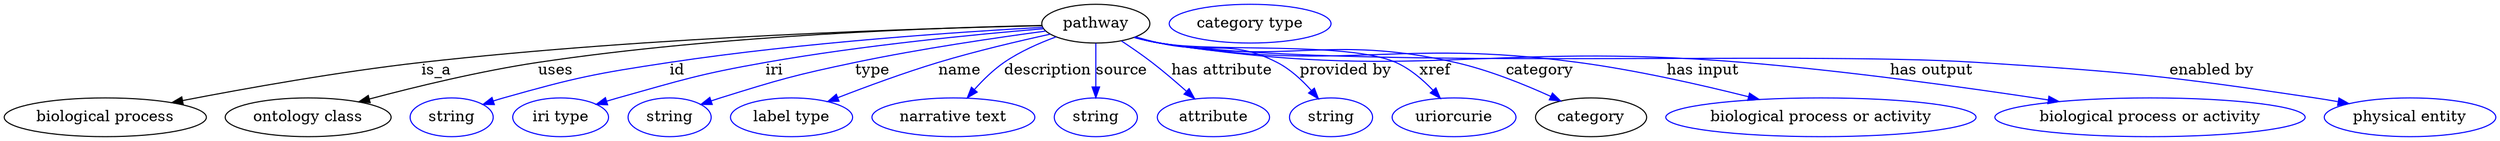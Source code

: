 digraph {
	graph [bb="0,0,2306.9,123"];
	node [label="\N"];
	pathway	[height=0.5,
		label=pathway,
		pos="1011.6,105",
		width=1.3902];
	"biological process"	[height=0.5,
		pos="93.592,18",
		width=2.5998];
	pathway -> "biological process"	[label=is_a,
		lp="400.59,61.5",
		pos="e,155.32,31.625 961.61,103.12 855.41,100.82 599.6,93.061 386.59,69 310.61,60.417 224.42,45.019 165.3,33.57"];
	"ontology class"	[height=0.5,
		pos="281.59,18",
		width=2.1304];
	pathway -> "ontology class"	[label=uses,
		lp="512.09,61.5",
		pos="e,328.76,32.344 961.49,103.29 868.95,101.38 665.2,94.395 495.59,69 441.68,60.928 381.29,46.293 338.45,34.934"];
	id	[color=blue,
		height=0.5,
		label=string,
		pos="414.59,18",
		width=1.0652];
	pathway -> id	[color=blue,
		label=id,
		lp="624.59,61.5",
		pos="e,443.59,29.954 962.22,101.54 887.38,97.376 740.85,87.526 617.59,69 547.94,58.531 530.38,55.131 462.59,36 459.49,35.124 456.29,34.151 \
453.09,33.129",
		style=solid];
	iri	[color=blue,
		height=0.5,
		label="iri type",
		pos="515.59,18",
		width=1.2277];
	pathway -> iri	[color=blue,
		label=iri,
		lp="713.59,61.5",
		pos="e,548.9,29.87 963.09,100.32 902.53,95.306 795.88,85.053 705.59,69 644.35,58.112 629.51,52.681 569.59,36 566.02,35.006 562.33,33.935 \
558.63,32.833",
		style=solid];
	type	[color=blue,
		height=0.5,
		label=string,
		pos="616.59,18",
		width=1.0652];
	pathway -> type	[color=blue,
		label=type,
		lp="804.59,61.5",
		pos="e,645.54,29.926 965.21,98.132 919.93,92.071 849.19,81.72 788.59,69 732.36,57.197 718.44,53.122 663.59,36 660.84,35.139 658,34.215 \
655.16,33.259",
		style=solid];
	name	[color=blue,
		height=0.5,
		label="label type",
		pos="729.59,18",
		width=1.5707];
	pathway -> name	[color=blue,
		label=name,
		lp="885.59,61.5",
		pos="e,763.03,32.541 969.39,95.256 940.04,88.841 900.15,79.454 865.59,69 833.96,59.43 798.98,46.515 772.42,36.209",
		style=solid];
	description	[color=blue,
		height=0.5,
		label="narrative text",
		pos="879.59,18",
		width=2.0943];
	pathway -> description	[color=blue,
		label=description,
		lp="967.09,61.5",
		pos="e,892.48,36.071 974.71,92.71 959.09,86.968 941.18,79.053 926.59,69 916.53,62.064 906.98,52.657 899.15,43.873",
		style=solid];
	source	[color=blue,
		height=0.5,
		label=string,
		pos="1011.6,18",
		width=1.0652];
	pathway -> source	[color=blue,
		label=source,
		lp="1035.6,61.5",
		pos="e,1011.6,36.175 1011.6,86.799 1011.6,75.163 1011.6,59.548 1011.6,46.237",
		style=solid];
	"has attribute"	[color=blue,
		height=0.5,
		label=attribute,
		pos="1119.6,18",
		width=1.4443];
	pathway -> "has attribute"	[color=blue,
		label="has attribute",
		lp="1128.6,61.5",
		pos="e,1102.5,35.398 1035.4,88.981 1044.4,83.023 1054.7,75.945 1063.6,69 1074.2,60.752 1085.4,51.036 1094.9,42.372",
		style=solid];
	"provided by"	[color=blue,
		height=0.5,
		label=string,
		pos="1227.6,18",
		width=1.0652];
	pathway -> "provided by"	[color=blue,
		label="provided by",
		lp="1242.1,61.5",
		pos="e,1216.1,35.659 1048.2,92.721 1055.6,90.66 1063.3,88.644 1070.6,87 1118.5,76.184 1136.1,91.879 1179.6,69 1191.1,62.929 1201.5,53.048 \
1209.6,43.667",
		style=solid];
	xref	[color=blue,
		height=0.5,
		label=uriorcurie,
		pos="1341.6,18",
		width=1.5887];
	pathway -> xref	[color=blue,
		label=xref,
		lp="1325.1,61.5",
		pos="e,1328.8,36.053 1047.5,92.424 1055.1,90.336 1063,88.385 1070.6,87 1118.4,78.228 1244.2,88.791 1288.6,69 1301.4,63.31 1313,53.221 \
1322.1,43.588",
		style=solid];
	category	[height=0.5,
		pos="1468.6,18",
		width=1.4263];
	pathway -> category	[color=blue,
		label=category,
		lp="1421.1,61.5",
		pos="e,1440.6,33.158 1047.5,92.328 1055.1,90.246 1063,88.323 1070.6,87 1190.4,66.046 1225,95.912 1343.6,69 1374.2,62.058 1407,48.656 \
1431.4,37.474",
		style=solid];
	"has input"	[color=blue,
		height=0.5,
		label="biological process or activity",
		pos="1681.6,18",
		width=3.9899];
	pathway -> "has input"	[color=blue,
		label="has input",
		lp="1572.1,61.5",
		pos="e,1624.3,34.601 1047.2,92.301 1054.8,90.194 1062.9,88.267 1070.6,87 1240,59.034 1286.4,91.712 1456.6,69 1510.2,61.842 1570,48.288 \
1614.5,37.096",
		style=solid];
	"has output"	[color=blue,
		height=0.5,
		label="biological process or activity",
		pos="1986.6,18",
		width=3.9899];
	pathway -> "has output"	[color=blue,
		label="has output",
		lp="1784.1,61.5",
		pos="e,1902.3,32.606 1047.2,92.223 1054.8,90.121 1062.9,88.216 1070.6,87 1307.3,49.533 1370.7,88.781 1609.6,69 1706.3,60.996 1816.1,45.713 \
1892.2,34.141",
		style=solid];
	"enabled by"	[color=blue,
		height=0.5,
		label="physical entity",
		pos="2227.6,18",
		width=2.2026];
	pathway -> "enabled by"	[color=blue,
		label="enabled by",
		lp="2044.1,61.5",
		pos="e,2170.9,30.691 1047.1,92.167 1054.8,90.069 1062.9,88.18 1070.6,87 1236.7,61.527 1658.9,79.819 1826.6,69 1966.2,59.994 2001.2,56.618 \
2139.6,36 2146.4,34.983 2153.5,33.808 2160.6,32.561",
		style=solid];
	"named thing_category"	[color=blue,
		height=0.5,
		label="category type",
		pos="1154.6,105",
		width=2.0762];
}
